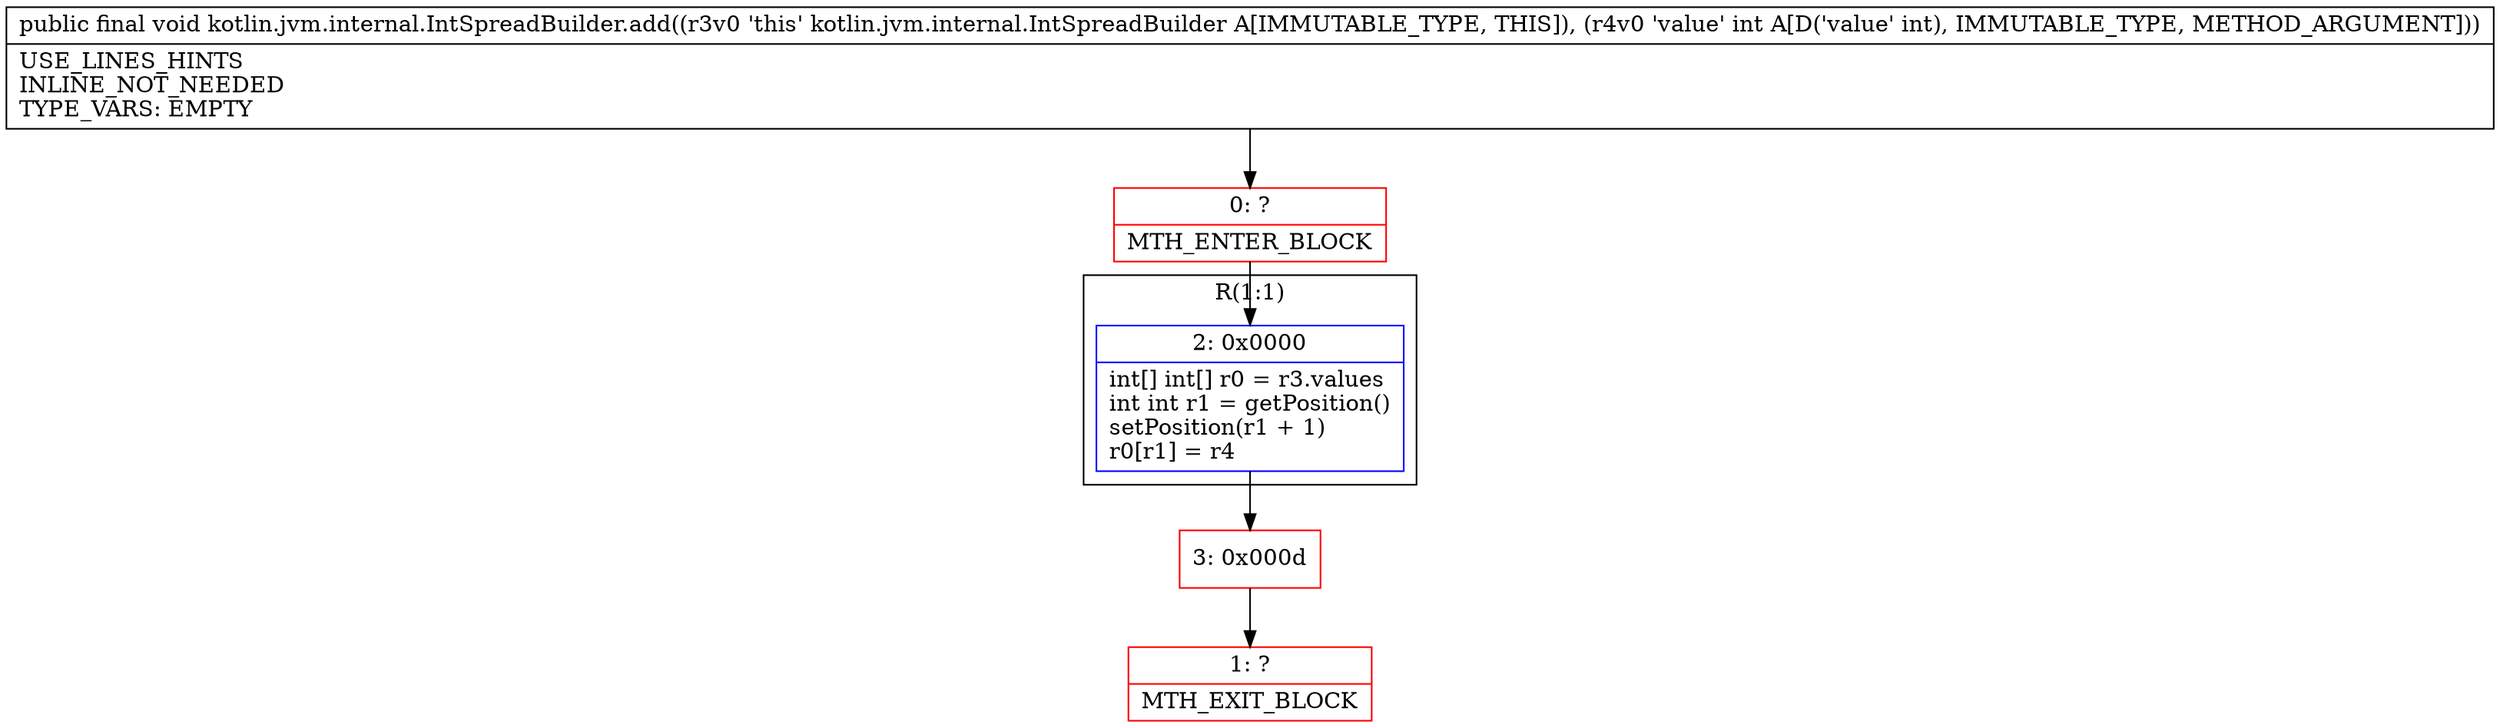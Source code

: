 digraph "CFG forkotlin.jvm.internal.IntSpreadBuilder.add(I)V" {
subgraph cluster_Region_633827091 {
label = "R(1:1)";
node [shape=record,color=blue];
Node_2 [shape=record,label="{2\:\ 0x0000|int[] int[] r0 = r3.values\lint int r1 = getPosition()\lsetPosition(r1 + 1)\lr0[r1] = r4\l}"];
}
Node_0 [shape=record,color=red,label="{0\:\ ?|MTH_ENTER_BLOCK\l}"];
Node_3 [shape=record,color=red,label="{3\:\ 0x000d}"];
Node_1 [shape=record,color=red,label="{1\:\ ?|MTH_EXIT_BLOCK\l}"];
MethodNode[shape=record,label="{public final void kotlin.jvm.internal.IntSpreadBuilder.add((r3v0 'this' kotlin.jvm.internal.IntSpreadBuilder A[IMMUTABLE_TYPE, THIS]), (r4v0 'value' int A[D('value' int), IMMUTABLE_TYPE, METHOD_ARGUMENT]))  | USE_LINES_HINTS\lINLINE_NOT_NEEDED\lTYPE_VARS: EMPTY\l}"];
MethodNode -> Node_0;Node_2 -> Node_3;
Node_0 -> Node_2;
Node_3 -> Node_1;
}

